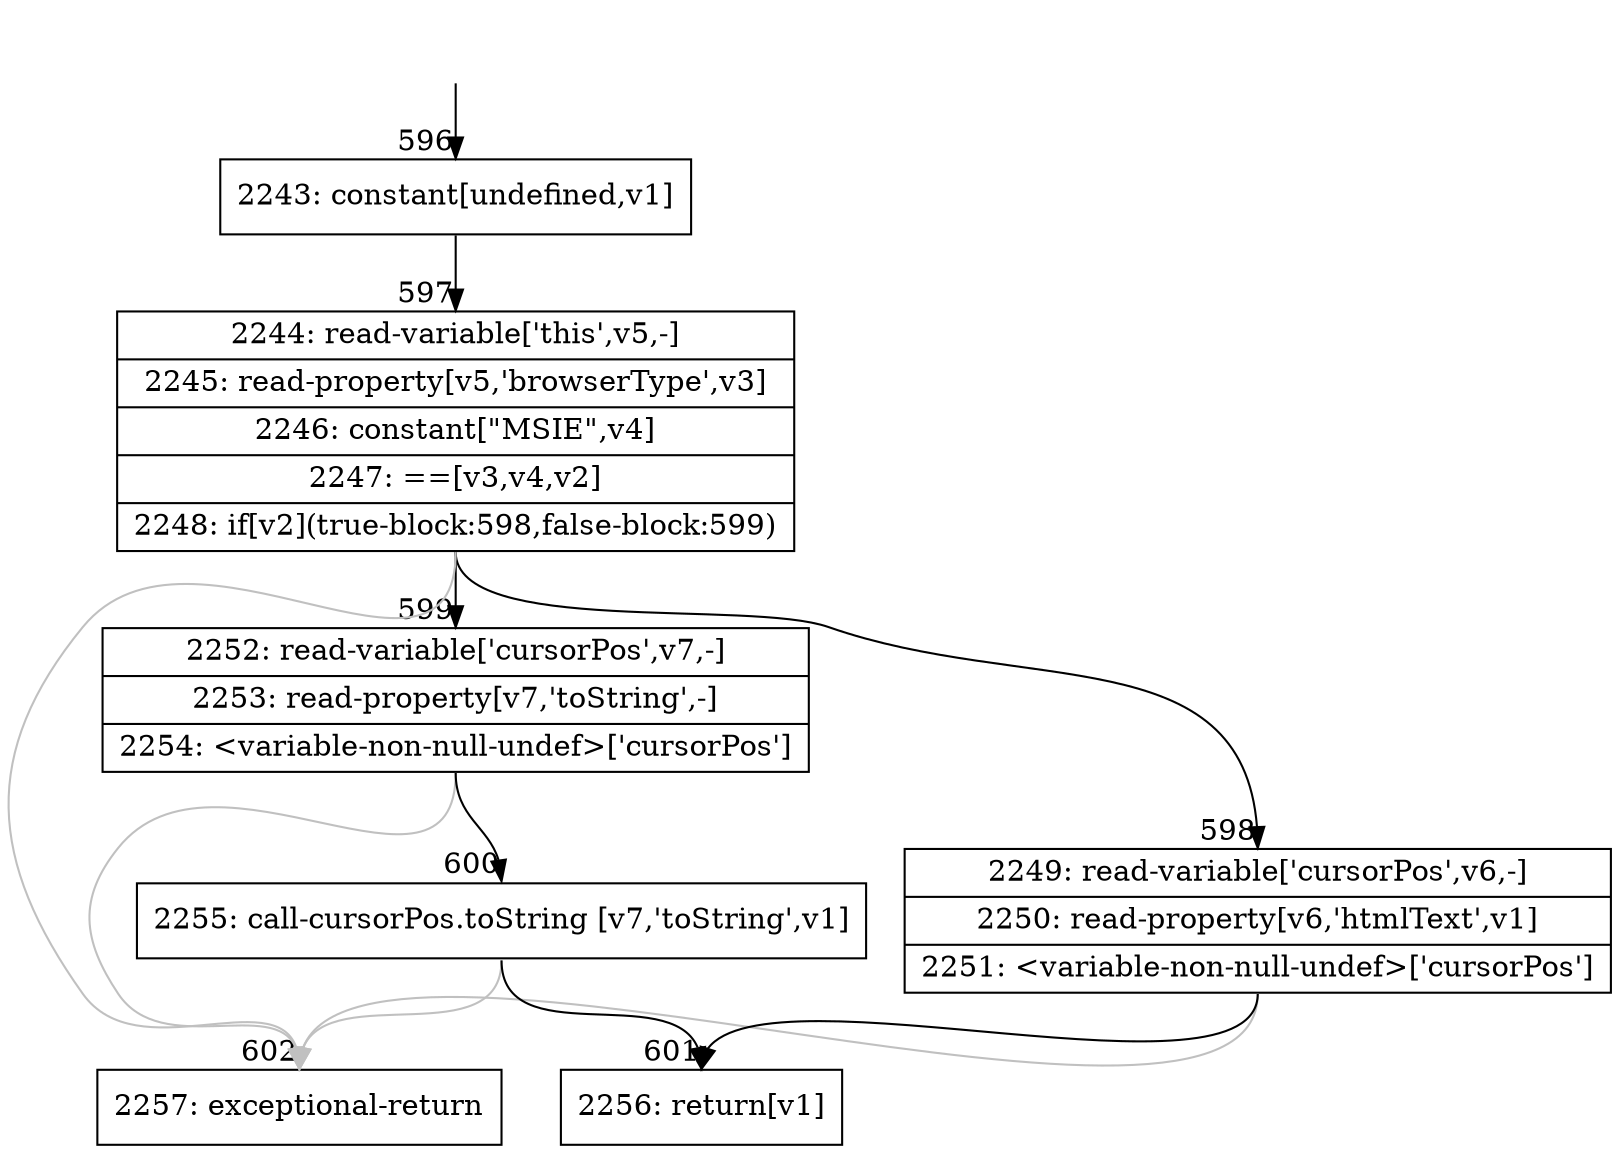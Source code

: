 digraph {
rankdir="TD"
BB_entry27[shape=none,label=""];
BB_entry27 -> BB596 [tailport=s, headport=n, headlabel="    596"]
BB596 [shape=record label="{2243: constant[undefined,v1]}" ] 
BB596 -> BB597 [tailport=s, headport=n, headlabel="      597"]
BB597 [shape=record label="{2244: read-variable['this',v5,-]|2245: read-property[v5,'browserType',v3]|2246: constant[\"MSIE\",v4]|2247: ==[v3,v4,v2]|2248: if[v2](true-block:598,false-block:599)}" ] 
BB597 -> BB598 [tailport=s, headport=n, headlabel="      598"]
BB597 -> BB599 [tailport=s, headport=n, headlabel="      599"]
BB597 -> BB602 [tailport=s, headport=n, color=gray, headlabel="      602"]
BB598 [shape=record label="{2249: read-variable['cursorPos',v6,-]|2250: read-property[v6,'htmlText',v1]|2251: \<variable-non-null-undef\>['cursorPos']}" ] 
BB598 -> BB601 [tailport=s, headport=n, headlabel="      601"]
BB598 -> BB602 [tailport=s, headport=n, color=gray]
BB599 [shape=record label="{2252: read-variable['cursorPos',v7,-]|2253: read-property[v7,'toString',-]|2254: \<variable-non-null-undef\>['cursorPos']}" ] 
BB599 -> BB600 [tailport=s, headport=n, headlabel="      600"]
BB599 -> BB602 [tailport=s, headport=n, color=gray]
BB600 [shape=record label="{2255: call-cursorPos.toString [v7,'toString',v1]}" ] 
BB600 -> BB601 [tailport=s, headport=n]
BB600 -> BB602 [tailport=s, headport=n, color=gray]
BB601 [shape=record label="{2256: return[v1]}" ] 
BB602 [shape=record label="{2257: exceptional-return}" ] 
//#$~ 439
}
